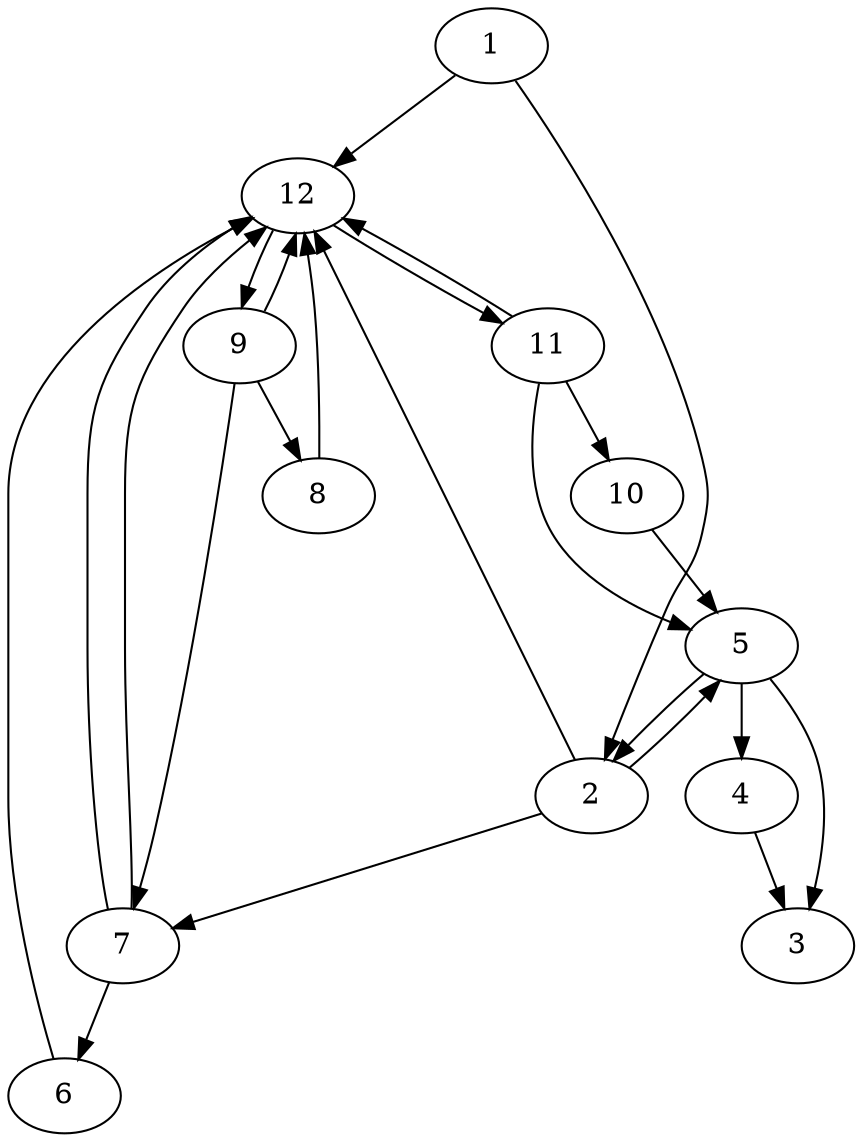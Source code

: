 digraph gamebook {

    1->12
1->2
 2->12
  2->5
 2->7
4->3
 5->4
5->2
5->3
 6->12
 7->6
 7->12
7->12
 8->12
 9->7
9->12
 9->8
 10->5
 11->5
 11->10
11->12
  12->11
12->9
}
